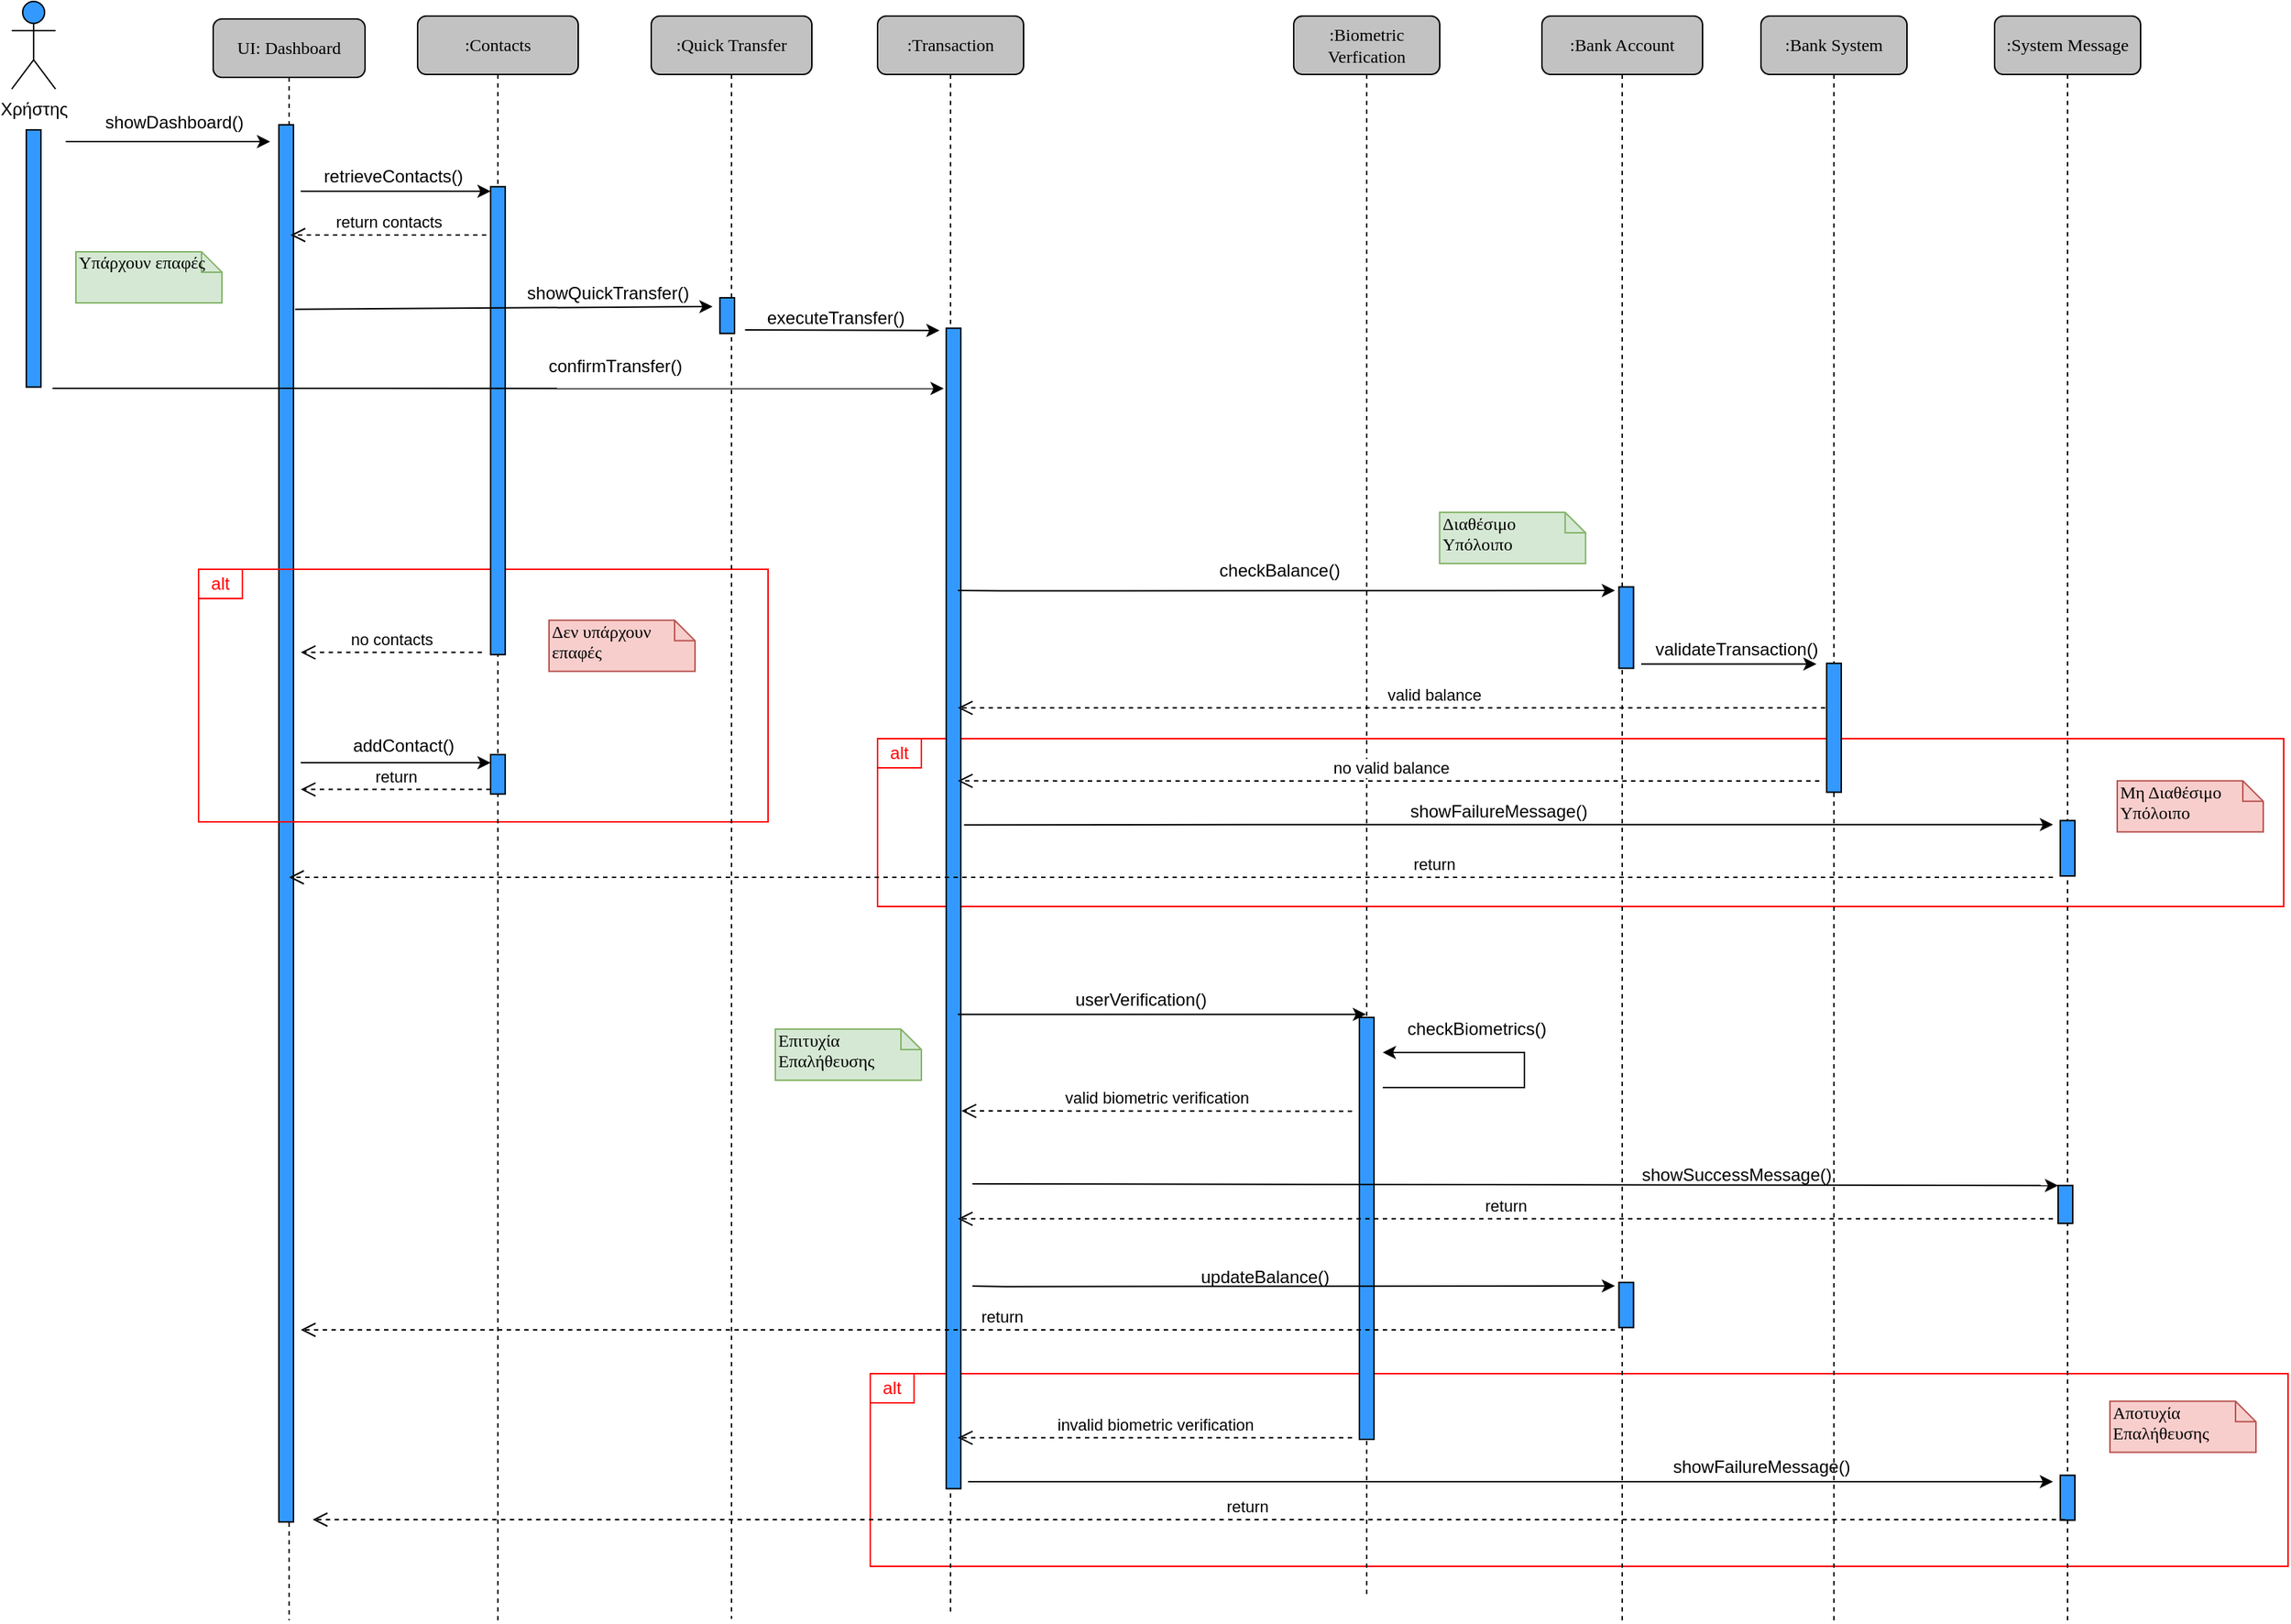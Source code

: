 <mxfile version="18.2.0" type="device"><diagram name="Page-1" id="13e1069c-82ec-6db2-03f1-153e76fe0fe0"><mxGraphModel dx="2296" dy="1282" grid="0" gridSize="10" guides="1" tooltips="1" connect="1" arrows="1" fold="1" page="0" pageScale="1" pageWidth="1100" pageHeight="850" background="none" math="0" shadow="0"><root><mxCell id="0"/><mxCell id="1" parent="0"/><mxCell id="cndtYYi9K0bDURjj1MZt-124" value="" style="rounded=0;whiteSpace=wrap;html=1;fillColor=none;shadow=0;strokeColor=#FF0000;" parent="1" vertex="1"><mxGeometry x="690" y="1010" width="971" height="132" as="geometry"/></mxCell><mxCell id="cndtYYi9K0bDURjj1MZt-91" value="" style="rounded=0;whiteSpace=wrap;html=1;fillColor=none;shadow=0;strokeColor=#FF0000;" parent="1" vertex="1"><mxGeometry x="695" y="575" width="963" height="115" as="geometry"/></mxCell><mxCell id="7baba1c4bc27f4b0-2" value="UI: Dashboard" style="shape=umlLifeline;perimeter=lifelinePerimeter;whiteSpace=wrap;html=1;container=1;collapsible=0;recursiveResize=0;outlineConnect=0;rounded=1;shadow=0;comic=0;labelBackgroundColor=none;strokeWidth=1;fontFamily=Verdana;fontSize=12;align=center;fillColor=#C2C2C2;" parent="1" vertex="1"><mxGeometry x="240" y="82" width="104" height="1097" as="geometry"/></mxCell><mxCell id="cndtYYi9K0bDURjj1MZt-8" value="" style="rounded=0;whiteSpace=wrap;html=1;rotation=90;fillColor=#3399FF;" parent="7baba1c4bc27f4b0-2" vertex="1"><mxGeometry x="-428.55" y="546.06" width="957.1" height="10" as="geometry"/></mxCell><mxCell id="cndtYYi9K0bDURjj1MZt-78" value="no contacts" style="html=1;verticalAlign=bottom;endArrow=open;dashed=1;endSize=8;rounded=0;" parent="7baba1c4bc27f4b0-2" edge="1"><mxGeometry relative="1" as="geometry"><mxPoint x="184.07" y="433.93" as="sourcePoint"/><mxPoint x="60" y="433.93" as="targetPoint"/></mxGeometry></mxCell><mxCell id="cndtYYi9K0bDURjj1MZt-80" value="" style="endArrow=classic;html=1;rounded=0;startArrow=none;" parent="7baba1c4bc27f4b0-2" edge="1"><mxGeometry width="50" height="50" relative="1" as="geometry"><mxPoint x="60" y="509.54" as="sourcePoint"/><mxPoint x="190" y="509.54" as="targetPoint"/><Array as="points"/></mxGeometry></mxCell><mxCell id="cndtYYi9K0bDURjj1MZt-84" value="&lt;font color=&quot;#ff0000&quot;&gt;alt&lt;/font&gt;" style="rounded=0;whiteSpace=wrap;html=1;shadow=0;fillColor=default;strokeColor=#FF0000;" parent="7baba1c4bc27f4b0-2" vertex="1"><mxGeometry x="-10.0" y="377" width="30" height="20" as="geometry"/></mxCell><mxCell id="cndtYYi9K0bDURjj1MZt-111" value="" style="rounded=0;whiteSpace=wrap;html=1;fillColor=none;shadow=0;strokeColor=#FF0000;" parent="7baba1c4bc27f4b0-2" vertex="1"><mxGeometry x="-10" y="377" width="390" height="173" as="geometry"/></mxCell><mxCell id="Kn-LFUwcqN4yaEAkhe8o-4" style="edgeStyle=orthogonalEdgeStyle;rounded=0;orthogonalLoop=1;jettySize=auto;html=1;exitX=0.5;exitY=1;exitDx=0;exitDy=0;" edge="1" parent="7baba1c4bc27f4b0-2" source="cndtYYi9K0bDURjj1MZt-111" target="cndtYYi9K0bDURjj1MZt-111"><mxGeometry relative="1" as="geometry"/></mxCell><mxCell id="7baba1c4bc27f4b0-3" value=":Contacts" style="shape=umlLifeline;perimeter=lifelinePerimeter;whiteSpace=wrap;html=1;container=1;collapsible=0;recursiveResize=0;outlineConnect=0;rounded=1;shadow=0;comic=0;labelBackgroundColor=none;strokeWidth=1;fontFamily=Verdana;fontSize=12;align=center;fillColor=#C2C2C2;" parent="1" vertex="1"><mxGeometry x="380" y="80" width="110" height="1100" as="geometry"/></mxCell><mxCell id="cndtYYi9K0bDURjj1MZt-9" value="" style="rounded=0;whiteSpace=wrap;html=1;rotation=90;fillColor=#3399FF;" parent="7baba1c4bc27f4b0-3" vertex="1"><mxGeometry x="-105.26" y="272.15" width="320.54" height="10" as="geometry"/></mxCell><mxCell id="cndtYYi9K0bDURjj1MZt-82" value="" style="rounded=0;whiteSpace=wrap;html=1;rotation=90;fillColor=#3399FF;" parent="7baba1c4bc27f4b0-3" vertex="1"><mxGeometry x="41.49" y="514.43" width="27.01" height="10" as="geometry"/></mxCell><mxCell id="cndtYYi9K0bDURjj1MZt-13" value="" style="endArrow=classic;html=1;rounded=0;startArrow=none;exitX=0.132;exitY=-0.114;exitDx=0;exitDy=0;exitPerimeter=0;" parent="7baba1c4bc27f4b0-3" edge="1" source="cndtYYi9K0bDURjj1MZt-8"><mxGeometry width="50" height="50" relative="1" as="geometry"><mxPoint x="-80" y="200" as="sourcePoint"/><mxPoint x="202" y="199" as="targetPoint"/><Array as="points"/></mxGeometry></mxCell><mxCell id="cndtYYi9K0bDURjj1MZt-140" value="&lt;font color=&quot;#000000&quot;&gt;confirmTransfer()&lt;/font&gt;" style="text;html=1;align=center;verticalAlign=middle;resizable=0;points=[];autosize=1;strokeColor=none;fillColor=none;fontColor=#FF0000;" parent="7baba1c4bc27f4b0-3" vertex="1"><mxGeometry x="80" y="230" width="110" height="20" as="geometry"/></mxCell><mxCell id="cndtYYi9K0bDURjj1MZt-1" value="Χρήστης" style="shape=umlActor;verticalLabelPosition=bottom;verticalAlign=top;html=1;outlineConnect=0;fillColor=#3399FF;" parent="1" vertex="1"><mxGeometry x="102.03" y="70" width="30" height="60" as="geometry"/></mxCell><mxCell id="cndtYYi9K0bDURjj1MZt-6" value="" style="endArrow=classic;html=1;rounded=0;" parent="1" edge="1"><mxGeometry width="50" height="50" relative="1" as="geometry"><mxPoint x="139" y="166" as="sourcePoint"/><mxPoint x="279" y="166" as="targetPoint"/></mxGeometry></mxCell><mxCell id="cndtYYi9K0bDURjj1MZt-7" value="showDashboard()" style="text;html=1;align=center;verticalAlign=middle;resizable=0;points=[];autosize=1;strokeColor=none;fillColor=none;" parent="1" vertex="1"><mxGeometry x="158" y="143" width="110" height="20" as="geometry"/></mxCell><mxCell id="cndtYYi9K0bDURjj1MZt-10" value="" style="endArrow=classic;html=1;rounded=0;startArrow=none;" parent="1" edge="1"><mxGeometry width="50" height="50" relative="1" as="geometry"><mxPoint x="300" y="200" as="sourcePoint"/><mxPoint x="430" y="200" as="targetPoint"/><Array as="points"/></mxGeometry></mxCell><mxCell id="cndtYYi9K0bDURjj1MZt-14" value="return contacts" style="html=1;verticalAlign=bottom;endArrow=open;dashed=1;endSize=8;rounded=0;" parent="1" edge="1"><mxGeometry relative="1" as="geometry"><mxPoint x="427.03" y="230" as="sourcePoint"/><mxPoint x="292.96" y="230" as="targetPoint"/></mxGeometry></mxCell><mxCell id="cndtYYi9K0bDURjj1MZt-16" value="" style="endArrow=none;html=1;rounded=0;" parent="1" edge="1"><mxGeometry width="50" height="50" relative="1" as="geometry"><mxPoint x="295" y="280" as="sourcePoint"/><mxPoint x="295" y="280" as="targetPoint"/><Array as="points"/></mxGeometry></mxCell><mxCell id="cndtYYi9K0bDURjj1MZt-11" value="retrieveContacts()" style="text;html=1;align=center;verticalAlign=middle;resizable=0;points=[];autosize=1;strokeColor=none;fillColor=none;" parent="1" vertex="1"><mxGeometry x="308.13" y="180" width="110" height="20" as="geometry"/></mxCell><mxCell id="cndtYYi9K0bDURjj1MZt-22" value=":Bank Account" style="shape=umlLifeline;perimeter=lifelinePerimeter;whiteSpace=wrap;html=1;container=1;collapsible=0;recursiveResize=0;outlineConnect=0;rounded=1;shadow=0;comic=0;labelBackgroundColor=none;strokeWidth=1;fontFamily=Verdana;fontSize=12;align=center;fillColor=#C2C2C2;" parent="1" vertex="1"><mxGeometry x="1150" y="80" width="110" height="1100" as="geometry"/></mxCell><mxCell id="cndtYYi9K0bDURjj1MZt-26" value=":Quick Transfer" style="shape=umlLifeline;perimeter=lifelinePerimeter;whiteSpace=wrap;html=1;container=1;collapsible=0;recursiveResize=0;outlineConnect=0;rounded=1;shadow=0;comic=0;labelBackgroundColor=none;strokeWidth=1;fontFamily=Verdana;fontSize=12;align=center;fillColor=#C2C2C2;" parent="1" vertex="1"><mxGeometry x="540" y="80" width="110" height="1098" as="geometry"/></mxCell><mxCell id="cndtYYi9K0bDURjj1MZt-27" value="" style="rounded=0;whiteSpace=wrap;html=1;rotation=90;fillColor=#3399FF;" parent="cndtYYi9K0bDURjj1MZt-26" vertex="1"><mxGeometry x="39.81" y="200.19" width="24.45" height="10" as="geometry"/></mxCell><mxCell id="cndtYYi9K0bDURjj1MZt-28" value="" style="endArrow=classic;html=1;rounded=0;entryX=0.002;entryY=1.463;entryDx=0;entryDy=0;entryPerimeter=0;" parent="cndtYYi9K0bDURjj1MZt-26" edge="1" target="cndtYYi9K0bDURjj1MZt-30"><mxGeometry width="50" height="50" relative="1" as="geometry"><mxPoint x="64.26" y="215" as="sourcePoint"/><mxPoint x="210" y="215" as="targetPoint"/><Array as="points"/></mxGeometry></mxCell><mxCell id="cndtYYi9K0bDURjj1MZt-29" value=":Transaction" style="shape=umlLifeline;perimeter=lifelinePerimeter;whiteSpace=wrap;html=1;container=1;collapsible=0;recursiveResize=0;outlineConnect=0;rounded=1;shadow=0;comic=0;labelBackgroundColor=none;strokeWidth=1;fontFamily=Verdana;fontSize=12;align=center;fillColor=#C2C2C2;" parent="1" vertex="1"><mxGeometry x="695" y="80" width="100" height="1095" as="geometry"/></mxCell><mxCell id="cndtYYi9K0bDURjj1MZt-30" value="" style="rounded=0;whiteSpace=wrap;html=1;rotation=90;fillColor=#3399FF;" parent="cndtYYi9K0bDURjj1MZt-29" vertex="1"><mxGeometry x="-345.45" y="606.31" width="794.97" height="10" as="geometry"/></mxCell><mxCell id="cndtYYi9K0bDURjj1MZt-102" value="" style="endArrow=classic;html=1;rounded=0;" parent="cndtYYi9K0bDURjj1MZt-29" edge="1" target="7baba1c4bc27f4b0-6"><mxGeometry width="50" height="50" relative="1" as="geometry"><mxPoint x="55" y="683.93" as="sourcePoint"/><mxPoint x="275" y="683.93" as="targetPoint"/></mxGeometry></mxCell><mxCell id="cndtYYi9K0bDURjj1MZt-132" value="&lt;font color=&quot;#ff0000&quot;&gt;alt&lt;/font&gt;" style="rounded=0;whiteSpace=wrap;html=1;shadow=0;fillColor=default;strokeColor=#FF0000;" parent="cndtYYi9K0bDURjj1MZt-29" vertex="1"><mxGeometry x="-5" y="930" width="30" height="20" as="geometry"/></mxCell><mxCell id="7baba1c4bc27f4b0-7" value=":Bank System" style="shape=umlLifeline;perimeter=lifelinePerimeter;whiteSpace=wrap;html=1;container=1;collapsible=0;recursiveResize=0;outlineConnect=0;rounded=1;shadow=0;comic=0;labelBackgroundColor=none;strokeWidth=1;fontFamily=Verdana;fontSize=12;align=center;fillColor=#C2C2C2;" parent="1" vertex="1"><mxGeometry x="1300" y="80" width="100" height="1100" as="geometry"/></mxCell><mxCell id="cndtYYi9K0bDURjj1MZt-54" value="" style="rounded=0;whiteSpace=wrap;html=1;rotation=90;fillColor=#3399FF;" parent="7baba1c4bc27f4b0-7" vertex="1"><mxGeometry x="5.85" y="482.55" width="88.3" height="10" as="geometry"/></mxCell><mxCell id="cndtYYi9K0bDURjj1MZt-69" value=":System Message" style="shape=umlLifeline;perimeter=lifelinePerimeter;whiteSpace=wrap;html=1;container=1;collapsible=0;recursiveResize=0;outlineConnect=0;rounded=1;shadow=0;comic=0;labelBackgroundColor=none;strokeWidth=1;fontFamily=Verdana;fontSize=12;align=center;fillColor=#C2C2C2;" parent="1" vertex="1"><mxGeometry x="1460" y="80" width="100" height="1100" as="geometry"/></mxCell><mxCell id="cndtYYi9K0bDURjj1MZt-127" value="" style="rounded=0;whiteSpace=wrap;html=1;rotation=90;fillColor=#3399FF;" parent="cndtYYi9K0bDURjj1MZt-69" vertex="1"><mxGeometry x="34.64" y="1010" width="30.73" height="10" as="geometry"/></mxCell><mxCell id="7baba1c4bc27f4b0-41" value="Δεν υπάρχουν επαφές" style="shape=note;whiteSpace=wrap;html=1;size=14;verticalAlign=top;align=left;spacingTop=-6;rounded=0;shadow=0;comic=0;labelBackgroundColor=none;strokeWidth=1;fontFamily=Verdana;fontSize=12;fillColor=#f8cecc;strokeColor=#b85450;" parent="1" vertex="1"><mxGeometry x="470" y="493.93" width="100" height="35" as="geometry"/></mxCell><mxCell id="cndtYYi9K0bDURjj1MZt-137" value="" style="rounded=0;whiteSpace=wrap;html=1;rotation=90;fillColor=#3399FF;" parent="1" vertex="1"><mxGeometry x="28.93" y="241.07" width="176.19" height="10" as="geometry"/></mxCell><mxCell id="cndtYYi9K0bDURjj1MZt-139" value="" style="endArrow=classic;html=1;rounded=0;fontColor=#FF0000;strokeColor=#000000;entryX=0.052;entryY=1.176;entryDx=0;entryDy=0;entryPerimeter=0;" parent="1" edge="1" target="cndtYYi9K0bDURjj1MZt-30"><mxGeometry width="50" height="50" relative="1" as="geometry"><mxPoint x="130" y="335" as="sourcePoint"/><mxPoint x="730" y="340" as="targetPoint"/><Array as="points"/></mxGeometry></mxCell><mxCell id="7baba1c4bc27f4b0-6" value=":Biometric Verfication" style="shape=umlLifeline;perimeter=lifelinePerimeter;whiteSpace=wrap;html=1;container=1;collapsible=0;recursiveResize=0;outlineConnect=0;rounded=1;shadow=0;comic=0;labelBackgroundColor=none;strokeWidth=1;fontFamily=Verdana;fontSize=12;align=center;fillColor=#C2C2C2;" parent="1" vertex="1"><mxGeometry x="980" y="80" width="100" height="1083.93" as="geometry"/></mxCell><mxCell id="cndtYYi9K0bDURjj1MZt-21" value="" style="rounded=0;whiteSpace=wrap;html=1;rotation=90;fillColor=#3399FF;" parent="7baba1c4bc27f4b0-6" vertex="1"><mxGeometry x="-94.51" y="825.5" width="289.01" height="10" as="geometry"/></mxCell><mxCell id="cndtYYi9K0bDURjj1MZt-38" value="" style="endArrow=classic;html=1;rounded=0;" parent="7baba1c4bc27f4b0-6" edge="1"><mxGeometry width="50" height="50" relative="1" as="geometry"><mxPoint x="61" y="734" as="sourcePoint"/><mxPoint x="61" y="710" as="targetPoint"/><Array as="points"><mxPoint x="158" y="734"/><mxPoint x="158" y="710"/></Array></mxGeometry></mxCell><mxCell id="cndtYYi9K0bDURjj1MZt-23" value="" style="rounded=0;whiteSpace=wrap;html=1;rotation=90;fillColor=#3399FF;" parent="1" vertex="1"><mxGeometry x="1179.89" y="493.93" width="55.72" height="10" as="geometry"/></mxCell><mxCell id="cndtYYi9K0bDURjj1MZt-92" value="&amp;nbsp;no valid balance" style="html=1;verticalAlign=bottom;endArrow=open;dashed=1;endSize=8;rounded=0;" parent="1" edge="1"><mxGeometry relative="1" as="geometry"><mxPoint x="1340" y="604" as="sourcePoint"/><mxPoint x="750" y="603.93" as="targetPoint"/></mxGeometry></mxCell><mxCell id="cndtYYi9K0bDURjj1MZt-44" value="" style="rounded=0;whiteSpace=wrap;html=1;rotation=90;fillColor=#3399FF;" parent="1" vertex="1"><mxGeometry x="1192.32" y="957.98" width="30.85" height="10" as="geometry"/></mxCell><mxCell id="cndtYYi9K0bDURjj1MZt-128" value="" style="endArrow=classic;html=1;rounded=0;" parent="1" edge="1"><mxGeometry width="50" height="50" relative="1" as="geometry"><mxPoint x="757" y="1084" as="sourcePoint"/><mxPoint x="1500" y="1084" as="targetPoint"/></mxGeometry></mxCell><mxCell id="cndtYYi9K0bDURjj1MZt-135" value="Επιτυχία Επαλήθευσης" style="shape=note;whiteSpace=wrap;html=1;size=14;verticalAlign=top;align=left;spacingTop=-6;rounded=0;shadow=0;comic=0;labelBackgroundColor=none;strokeWidth=1;fontFamily=Verdana;fontSize=12;fillColor=#d5e8d4;strokeColor=#82b366;" parent="1" vertex="1"><mxGeometry x="625.0" y="774.0" width="100" height="35" as="geometry"/></mxCell><mxCell id="cndtYYi9K0bDURjj1MZt-136" value="Αποτυχία Επαλήθευσης" style="shape=note;whiteSpace=wrap;html=1;size=14;verticalAlign=top;align=left;spacingTop=-6;rounded=0;shadow=0;comic=0;labelBackgroundColor=none;strokeWidth=1;fontFamily=Verdana;fontSize=12;fillColor=#f8cecc;strokeColor=#b85450;" parent="1" vertex="1"><mxGeometry x="1539" y="1028.93" width="100" height="35" as="geometry"/></mxCell><mxCell id="cndtYYi9K0bDURjj1MZt-106" value="" style="endArrow=classic;html=1;rounded=0;exitX=0.226;exitY=0.203;exitDx=0;exitDy=0;exitPerimeter=0;" parent="1" edge="1" source="cndtYYi9K0bDURjj1MZt-30"><mxGeometry width="50" height="50" relative="1" as="geometry"><mxPoint x="760" y="474" as="sourcePoint"/><mxPoint x="1200" y="473.53" as="targetPoint"/><Array as="points"><mxPoint x="780" y="473.73"/></Array></mxGeometry></mxCell><mxCell id="cndtYYi9K0bDURjj1MZt-108" value="&lt;font color=&quot;#ff0000&quot;&gt;alt&lt;/font&gt;" style="rounded=0;whiteSpace=wrap;html=1;shadow=0;fillColor=default;strokeColor=#FF0000;" parent="1" vertex="1"><mxGeometry x="695" y="575" width="30" height="20" as="geometry"/></mxCell><mxCell id="cndtYYi9K0bDURjj1MZt-121" value="" style="endArrow=classic;html=1;rounded=0;entryX=0;entryY=1;entryDx=0;entryDy=0;" parent="1" edge="1" target="cndtYYi9K0bDURjj1MZt-70"><mxGeometry width="50" height="50" relative="1" as="geometry"><mxPoint x="760" y="880" as="sourcePoint"/><mxPoint x="1500" y="883.93" as="targetPoint"/></mxGeometry></mxCell><mxCell id="7baba1c4bc27f4b0-45" value="Διαθέσιμο Υπόλοιπο" style="shape=note;whiteSpace=wrap;html=1;size=14;verticalAlign=top;align=left;spacingTop=-6;rounded=0;shadow=0;comic=0;labelBackgroundColor=none;strokeWidth=1;fontFamily=Verdana;fontSize=12;fillColor=#d5e8d4;strokeColor=#82b366;" parent="1" vertex="1"><mxGeometry x="1079.89" y="420" width="100" height="35" as="geometry"/></mxCell><mxCell id="cndtYYi9K0bDURjj1MZt-134" value="Μη Διαθέσιμο Υπόλοιπο" style="shape=note;whiteSpace=wrap;html=1;size=14;verticalAlign=top;align=left;spacingTop=-6;rounded=0;shadow=0;comic=0;labelBackgroundColor=none;strokeWidth=1;fontFamily=Verdana;fontSize=12;fillColor=#f8cecc;strokeColor=#b85450;" parent="1" vertex="1"><mxGeometry x="1544" y="603.93" width="100" height="35" as="geometry"/></mxCell><mxCell id="cndtYYi9K0bDURjj1MZt-129" value="showFailureMessage()" style="text;html=1;align=center;verticalAlign=middle;resizable=0;points=[];autosize=1;strokeColor=none;fillColor=none;" parent="1" vertex="1"><mxGeometry x="1230" y="1063.93" width="140" height="20" as="geometry"/></mxCell><mxCell id="cndtYYi9K0bDURjj1MZt-61" value="checkBalance()" style="text;html=1;align=center;verticalAlign=middle;resizable=0;points=[];autosize=1;strokeColor=none;fillColor=none;" parent="1" vertex="1"><mxGeometry x="920" y="450" width="100" height="20" as="geometry"/></mxCell><mxCell id="cndtYYi9K0bDURjj1MZt-33" value="validateTransaction()" style="text;html=1;align=center;verticalAlign=middle;resizable=0;points=[];autosize=1;strokeColor=none;fillColor=none;" parent="1" vertex="1"><mxGeometry x="1218.01" y="503.93" width="130" height="20" as="geometry"/></mxCell><mxCell id="cndtYYi9K0bDURjj1MZt-68" value="" style="endArrow=classic;html=1;rounded=0;" parent="1" edge="1"><mxGeometry width="50" height="50" relative="1" as="geometry"><mxPoint x="1218.01" y="523.93" as="sourcePoint"/><mxPoint x="1338.01" y="523.93" as="targetPoint"/><Array as="points"><mxPoint x="1218.01" y="523.93"/><mxPoint x="1278.01" y="523.93"/></Array></mxGeometry></mxCell><mxCell id="cndtYYi9K0bDURjj1MZt-94" value="" style="rounded=0;whiteSpace=wrap;html=1;rotation=90;fillColor=#3399FF;" parent="1" vertex="1"><mxGeometry x="1491.02" y="645.11" width="37.97" height="10" as="geometry"/></mxCell><mxCell id="cndtYYi9K0bDURjj1MZt-70" value="" style="rounded=0;whiteSpace=wrap;html=1;rotation=90;fillColor=#3399FF;" parent="1" vertex="1"><mxGeometry x="1495.55" y="889.09" width="25.94" height="10" as="geometry"/></mxCell><mxCell id="cndtYYi9K0bDURjj1MZt-63" value="valid balance" style="html=1;verticalAlign=bottom;endArrow=open;dashed=1;endSize=8;rounded=0;" parent="1" edge="1"><mxGeometry x="-0.098" relative="1" as="geometry"><mxPoint x="1344.07" y="553.93" as="sourcePoint"/><mxPoint x="750" y="553.93" as="targetPoint"/><mxPoint as="offset"/></mxGeometry></mxCell><mxCell id="cndtYYi9K0bDURjj1MZt-95" value="" style="endArrow=classic;html=1;rounded=0;exitX=0.428;exitY=-0.217;exitDx=0;exitDy=0;exitPerimeter=0;" parent="1" edge="1" source="cndtYYi9K0bDURjj1MZt-30"><mxGeometry width="50" height="50" relative="1" as="geometry"><mxPoint x="760" y="634" as="sourcePoint"/><mxPoint x="1500" y="633.93" as="targetPoint"/><Array as="points"><mxPoint x="950" y="633.93"/><mxPoint x="1150" y="633.93"/></Array></mxGeometry></mxCell><mxCell id="cndtYYi9K0bDURjj1MZt-97" value="showFailureMessage()" style="text;html=1;align=center;verticalAlign=middle;resizable=0;points=[];autosize=1;strokeColor=none;fillColor=none;" parent="1" vertex="1"><mxGeometry x="1050" y="614.7" width="140" height="20" as="geometry"/></mxCell><mxCell id="cndtYYi9K0bDURjj1MZt-41" value="" style="endArrow=classic;html=1;rounded=0;startArrow=none;" parent="1" edge="1"><mxGeometry width="50" height="50" relative="1" as="geometry"><mxPoint x="782.5" y="950.37" as="sourcePoint"/><mxPoint x="1200" y="949.93" as="targetPoint"/><Array as="points"><mxPoint x="760" y="950"/><mxPoint x="782.5" y="950.37"/></Array></mxGeometry></mxCell><mxCell id="cndtYYi9K0bDURjj1MZt-36" value="userVerification()" style="text;html=1;align=center;verticalAlign=middle;resizable=0;points=[];autosize=1;strokeColor=none;fillColor=none;" parent="1" vertex="1"><mxGeometry x="820" y="743.93" width="110" height="20" as="geometry"/></mxCell><mxCell id="cndtYYi9K0bDURjj1MZt-48" value="valid biometric verification" style="html=1;verticalAlign=bottom;endArrow=open;dashed=1;endSize=8;rounded=0;" parent="1" edge="1"><mxGeometry relative="1" as="geometry"><mxPoint x="1020" y="830.25" as="sourcePoint"/><mxPoint x="752.5" y="830.0" as="targetPoint"/></mxGeometry></mxCell><mxCell id="cndtYYi9K0bDURjj1MZt-40" value="checkBiometrics()" style="text;html=1;align=center;verticalAlign=middle;resizable=0;points=[];autosize=1;strokeColor=none;fillColor=none;" parent="1" vertex="1"><mxGeometry x="1050" y="763.93" width="110" height="20" as="geometry"/></mxCell><mxCell id="cndtYYi9K0bDURjj1MZt-74" value="return" style="html=1;verticalAlign=bottom;endArrow=open;dashed=1;endSize=8;rounded=0;" parent="1" edge="1"><mxGeometry relative="1" as="geometry"><mxPoint x="1500" y="903.93" as="sourcePoint"/><mxPoint x="750" y="903.93" as="targetPoint"/></mxGeometry></mxCell><mxCell id="cndtYYi9K0bDURjj1MZt-73" value="showSuccessMessage()" style="text;html=1;align=center;verticalAlign=middle;resizable=0;points=[];autosize=1;strokeColor=none;fillColor=none;" parent="1" vertex="1"><mxGeometry x="1208.01" y="863.93" width="150" height="20" as="geometry"/></mxCell><mxCell id="cndtYYi9K0bDURjj1MZt-119" value="" style="endArrow=none;html=1;rounded=0;startArrow=none;" parent="1" edge="1"><mxGeometry width="50" height="50" relative="1" as="geometry"><mxPoint x="750" y="883.93" as="sourcePoint"/><mxPoint x="750" y="883.93" as="targetPoint"/><Array as="points"/></mxGeometry></mxCell><mxCell id="cndtYYi9K0bDURjj1MZt-43" value="updateBalance()" style="text;html=1;align=center;verticalAlign=middle;resizable=0;points=[];autosize=1;strokeColor=none;fillColor=none;" parent="1" vertex="1"><mxGeometry x="910" y="933.93" width="100" height="20" as="geometry"/></mxCell><mxCell id="cndtYYi9K0bDURjj1MZt-126" value="invalid biometric verification" style="html=1;verticalAlign=bottom;endArrow=open;dashed=1;endSize=8;rounded=0;" parent="1" edge="1"><mxGeometry relative="1" as="geometry"><mxPoint x="1020" y="1053.93" as="sourcePoint"/><mxPoint x="750" y="1053.93" as="targetPoint"/></mxGeometry></mxCell><mxCell id="cndtYYi9K0bDURjj1MZt-89" value="return" style="html=1;verticalAlign=bottom;endArrow=open;dashed=1;endSize=8;rounded=0;exitX=0.882;exitY=0.999;exitDx=0;exitDy=0;exitPerimeter=0;" parent="1" source="cndtYYi9K0bDURjj1MZt-82" edge="1"><mxGeometry relative="1" as="geometry"><mxPoint x="430" y="623.93" as="sourcePoint"/><mxPoint x="300" y="609.76" as="targetPoint"/><Array as="points"/><mxPoint as="offset"/></mxGeometry></mxCell><mxCell id="cndtYYi9K0bDURjj1MZt-81" value="addContact()" style="text;html=1;align=center;verticalAlign=middle;resizable=0;points=[];autosize=1;strokeColor=none;fillColor=none;" parent="1" vertex="1"><mxGeometry x="330" y="569.76" width="80" height="20" as="geometry"/></mxCell><mxCell id="cndtYYi9K0bDURjj1MZt-113" value="return" style="html=1;verticalAlign=bottom;endArrow=open;dashed=1;endSize=8;rounded=0;" parent="1" edge="1" target="7baba1c4bc27f4b0-2"><mxGeometry x="-0.298" relative="1" as="geometry"><mxPoint x="1500" y="670" as="sourcePoint"/><mxPoint x="310" y="670" as="targetPoint"/><Array as="points"><mxPoint x="660" y="670"/></Array><mxPoint as="offset"/></mxGeometry></mxCell><mxCell id="cndtYYi9K0bDURjj1MZt-131" value="&lt;span style=&quot;font-weight: normal&quot;&gt;return&lt;/span&gt;" style="html=1;verticalAlign=bottom;endArrow=open;dashed=1;endSize=8;rounded=0;fontStyle=1" parent="1" edge="1"><mxGeometry x="-0.067" relative="1" as="geometry"><mxPoint x="1508.13" y="1110" as="sourcePoint"/><mxPoint x="308.13" y="1110" as="targetPoint"/><Array as="points"/><mxPoint as="offset"/></mxGeometry></mxCell><mxCell id="7baba1c4bc27f4b0-40" value="Υπάρχουν επαφές" style="shape=note;whiteSpace=wrap;html=1;size=14;verticalAlign=top;align=left;spacingTop=-6;rounded=0;shadow=0;comic=0;labelBackgroundColor=none;strokeWidth=1;fontFamily=Verdana;fontSize=12;fillColor=#d5e8d4;strokeColor=#82b366;" parent="1" vertex="1"><mxGeometry x="146" y="241.44" width="100" height="35" as="geometry"/></mxCell><mxCell id="cndtYYi9K0bDURjj1MZt-15" value="showQuickTransfer()" style="text;html=1;align=center;verticalAlign=middle;resizable=0;points=[];autosize=1;strokeColor=none;fillColor=none;" parent="1" vertex="1"><mxGeometry x="445" y="260" width="130" height="20" as="geometry"/></mxCell><mxCell id="cndtYYi9K0bDURjj1MZt-31" value="executeTransfer()" style="text;html=1;align=center;verticalAlign=middle;resizable=0;points=[];autosize=1;strokeColor=none;fillColor=none;" parent="1" vertex="1"><mxGeometry x="611" y="277.19" width="110" height="20" as="geometry"/></mxCell><mxCell id="cndtYYi9K0bDURjj1MZt-42" value="return" style="html=1;verticalAlign=bottom;endArrow=open;dashed=1;endSize=8;rounded=0;" parent="1" edge="1"><mxGeometry x="-0.067" relative="1" as="geometry"><mxPoint x="1200" y="980" as="sourcePoint"/><mxPoint x="300" y="980" as="targetPoint"/><Array as="points"><mxPoint x="830" y="980"/></Array><mxPoint as="offset"/></mxGeometry></mxCell></root></mxGraphModel></diagram></mxfile>